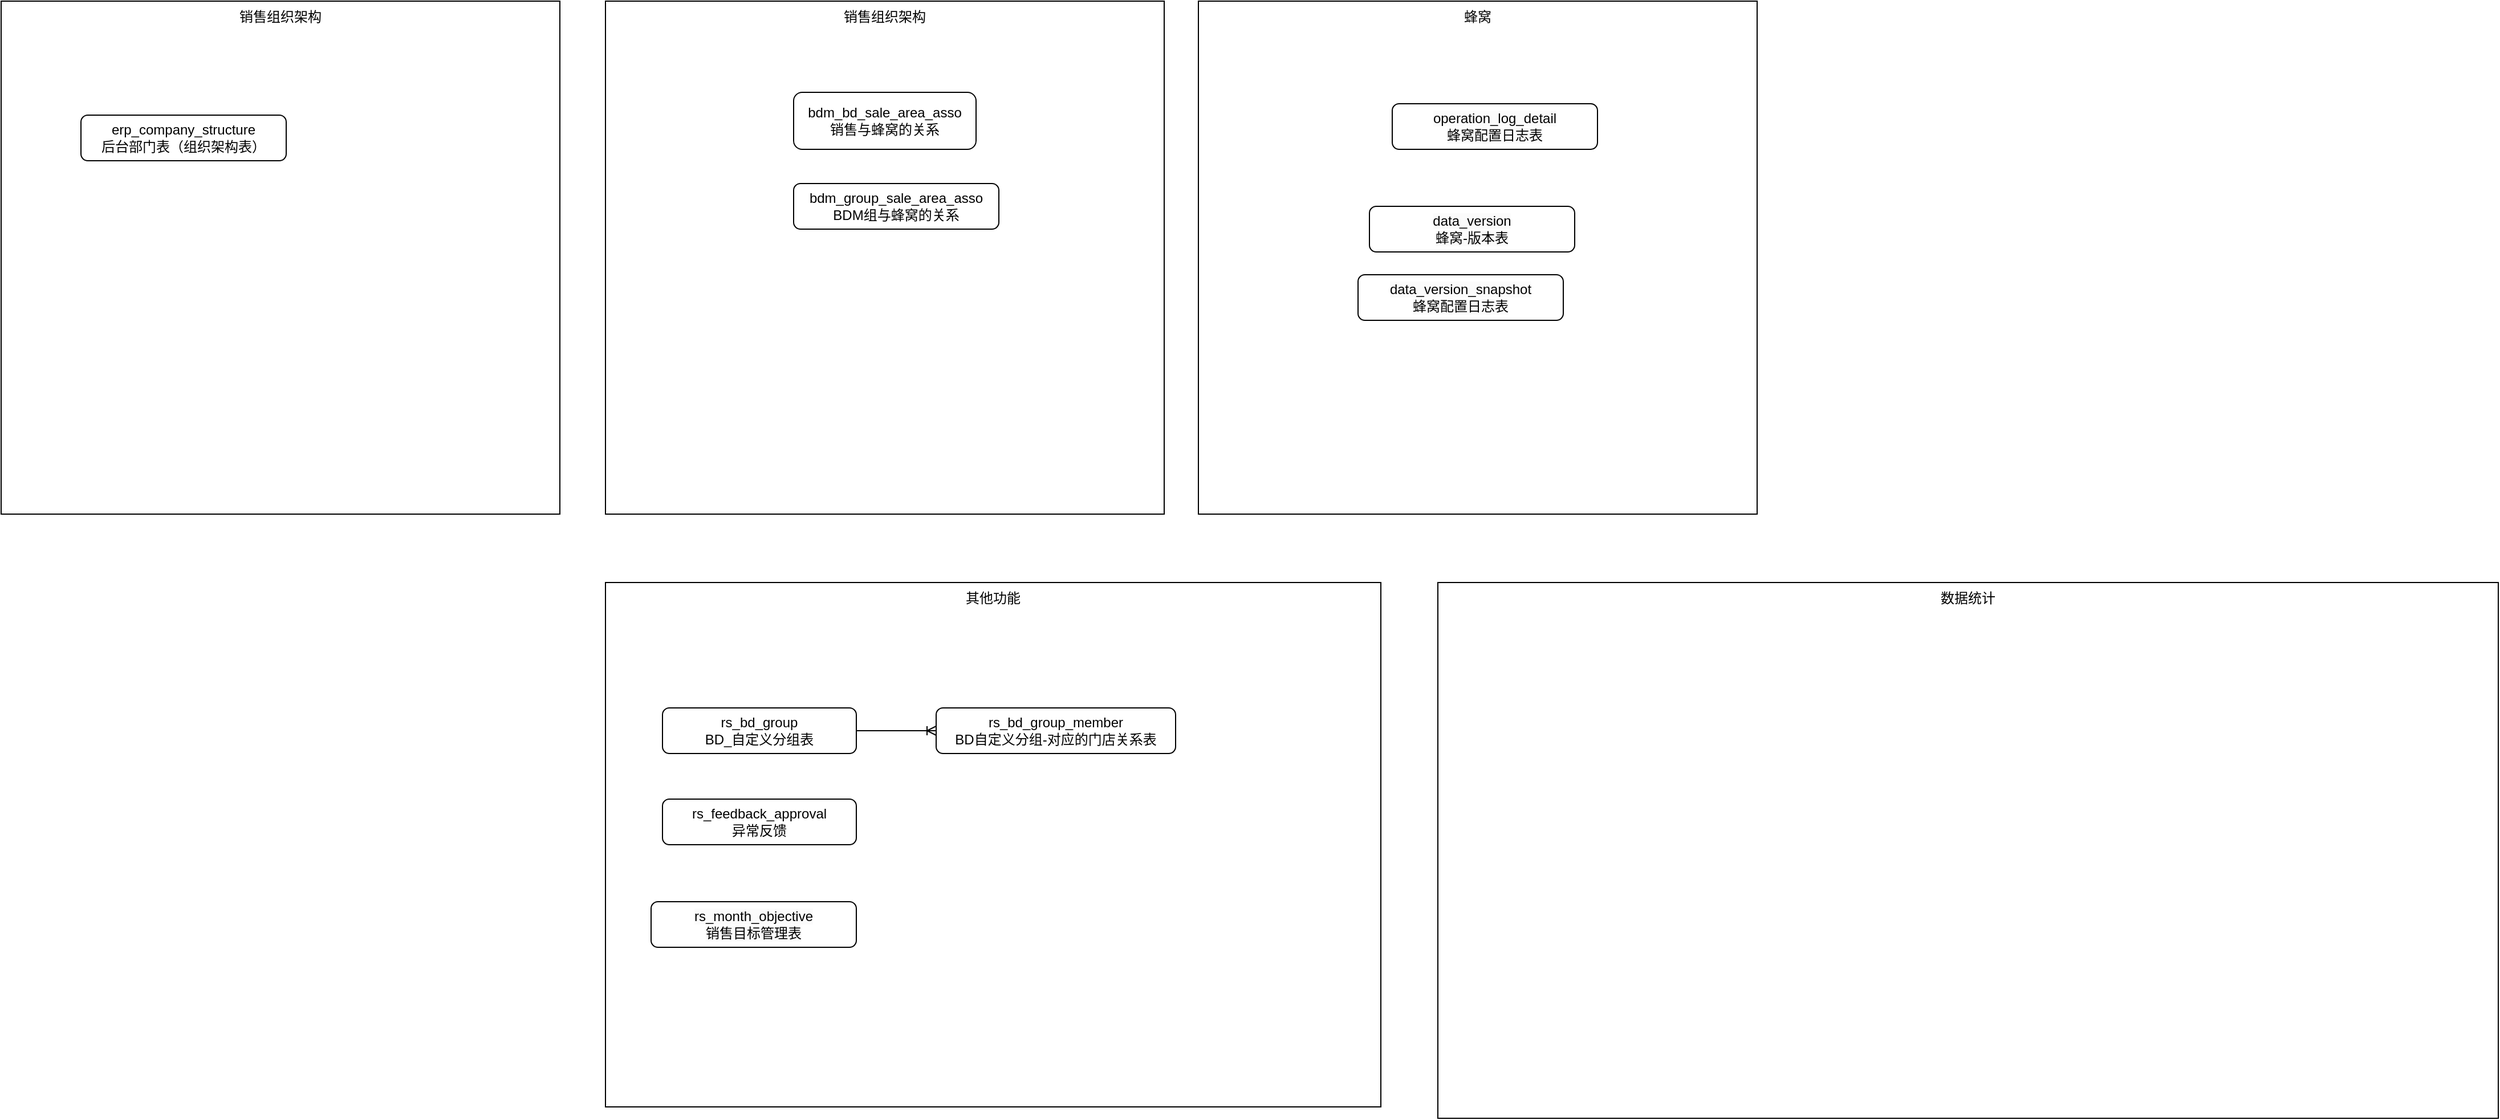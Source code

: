 <mxfile version="24.7.7">
  <diagram id="R2lEEEUBdFMjLlhIrx00" name="Page-1">
    <mxGraphModel dx="1878" dy="2388" grid="1" gridSize="10" guides="1" tooltips="1" connect="1" arrows="1" fold="1" page="1" pageScale="1" pageWidth="850" pageHeight="1100" math="0" shadow="0" extFonts="Permanent Marker^https://fonts.googleapis.com/css?family=Permanent+Marker">
      <root>
        <mxCell id="0" />
        <mxCell id="1" parent="0" />
        <mxCell id="voOGj-463A1Rn_cRMt4_-20" value="销售组织架构" style="rounded=0;whiteSpace=wrap;html=1;verticalAlign=top;" vertex="1" parent="1">
          <mxGeometry x="30" y="-250" width="490" height="450" as="geometry" />
        </mxCell>
        <mxCell id="voOGj-463A1Rn_cRMt4_-18" value="蜂窝" style="rounded=0;whiteSpace=wrap;html=1;verticalAlign=top;" vertex="1" parent="1">
          <mxGeometry x="1080" y="-250" width="490" height="450" as="geometry" />
        </mxCell>
        <mxCell id="voOGj-463A1Rn_cRMt4_-17" value="销售组织架构" style="rounded=0;whiteSpace=wrap;html=1;verticalAlign=top;" vertex="1" parent="1">
          <mxGeometry x="560" y="-250" width="490" height="450" as="geometry" />
        </mxCell>
        <mxCell id="voOGj-463A1Rn_cRMt4_-10" value="其他功能" style="rounded=0;whiteSpace=wrap;html=1;verticalAlign=top;" vertex="1" parent="1">
          <mxGeometry x="560" y="260" width="680" height="460" as="geometry" />
        </mxCell>
        <mxCell id="pBtrlKyEKU45YTtjNklL-4" value="bdm_bd_sale_area_asso&lt;br&gt;销售与蜂窝的关系" style="rounded=1;whiteSpace=wrap;html=1;" parent="1" vertex="1">
          <mxGeometry x="725" y="-170" width="160" height="50" as="geometry" />
        </mxCell>
        <mxCell id="pBtrlKyEKU45YTtjNklL-7" value="bdm_group_sale_area_asso&lt;br&gt;BDM组与蜂窝的关系" style="rounded=1;whiteSpace=wrap;html=1;" parent="1" vertex="1">
          <mxGeometry x="725" y="-90" width="180" height="40" as="geometry" />
        </mxCell>
        <mxCell id="pBtrlKyEKU45YTtjNklL-8" value="erp_company_structure&lt;br&gt;后台部门表（组织架构表）" style="rounded=1;whiteSpace=wrap;html=1;" parent="1" vertex="1">
          <mxGeometry x="100" y="-150" width="180" height="40" as="geometry" />
        </mxCell>
        <mxCell id="voOGj-463A1Rn_cRMt4_-2" value="&lt;span style=&quot;color: rgb(0, 0, 0); font-family: Helvetica; font-size: 12px; font-style: normal; font-variant-ligatures: normal; font-variant-caps: normal; font-weight: 400; letter-spacing: normal; orphans: 2; text-align: left; text-indent: 0px; text-transform: none; widows: 2; word-spacing: 0px; -webkit-text-stroke-width: 0px; white-space: normal; background-color: rgb(251, 251, 251); text-decoration-thickness: initial; text-decoration-style: initial; text-decoration-color: initial; display: inline !important; float: none;&quot;&gt;operation_log_detail&lt;br&gt;蜂窝配置日志表&lt;/span&gt;" style="rounded=1;whiteSpace=wrap;html=1;" vertex="1" parent="1">
          <mxGeometry x="1250" y="-160" width="180" height="40" as="geometry" />
        </mxCell>
        <mxCell id="voOGj-463A1Rn_cRMt4_-3" value="&lt;span style=&quot;color: rgb(0, 0, 0); font-family: Helvetica; font-size: 12px; font-style: normal; font-variant-ligatures: normal; font-variant-caps: normal; font-weight: 400; letter-spacing: normal; orphans: 2; text-align: left; text-indent: 0px; text-transform: none; widows: 2; word-spacing: 0px; -webkit-text-stroke-width: 0px; white-space: normal; background-color: rgb(251, 251, 251); text-decoration-thickness: initial; text-decoration-style: initial; text-decoration-color: initial; display: inline !important; float: none;&quot;&gt;data_version&lt;br&gt;蜂窝-版本表&lt;/span&gt;" style="rounded=1;whiteSpace=wrap;html=1;" vertex="1" parent="1">
          <mxGeometry x="1230" y="-70" width="180" height="40" as="geometry" />
        </mxCell>
        <mxCell id="voOGj-463A1Rn_cRMt4_-4" value="&lt;span style=&quot;color: rgb(0, 0, 0); font-family: Helvetica; font-size: 12px; font-style: normal; font-variant-ligatures: normal; font-variant-caps: normal; font-weight: 400; letter-spacing: normal; orphans: 2; text-align: left; text-indent: 0px; text-transform: none; widows: 2; word-spacing: 0px; -webkit-text-stroke-width: 0px; white-space: normal; background-color: rgb(251, 251, 251); text-decoration-thickness: initial; text-decoration-style: initial; text-decoration-color: initial; display: inline !important; float: none;&quot;&gt;data_version_snapshot&lt;br&gt;蜂窝配置日志表&lt;/span&gt;" style="rounded=1;whiteSpace=wrap;html=1;" vertex="1" parent="1">
          <mxGeometry x="1220" y="-10" width="180" height="40" as="geometry" />
        </mxCell>
        <mxCell id="voOGj-463A1Rn_cRMt4_-6" value="rs_bd_group&lt;br&gt;BD_自定义分组表" style="rounded=1;whiteSpace=wrap;html=1;" vertex="1" parent="1">
          <mxGeometry x="610" y="370" width="170" height="40" as="geometry" />
        </mxCell>
        <mxCell id="voOGj-463A1Rn_cRMt4_-7" value="rs_bd_group_member&lt;br&gt;BD自定义分组-对应的门店关系表" style="rounded=1;whiteSpace=wrap;html=1;" vertex="1" parent="1">
          <mxGeometry x="850" y="370" width="210" height="40" as="geometry" />
        </mxCell>
        <mxCell id="voOGj-463A1Rn_cRMt4_-8" value="rs_feedback_approval&lt;br&gt;异常反馈" style="rounded=1;whiteSpace=wrap;html=1;" vertex="1" parent="1">
          <mxGeometry x="610" y="450" width="170" height="40" as="geometry" />
        </mxCell>
        <mxCell id="voOGj-463A1Rn_cRMt4_-12" value="" style="edgeStyle=entityRelationEdgeStyle;fontSize=12;html=1;endArrow=ERoneToMany;rounded=0;entryX=0;entryY=0.5;entryDx=0;entryDy=0;" edge="1" parent="1" target="voOGj-463A1Rn_cRMt4_-7">
          <mxGeometry width="100" height="100" relative="1" as="geometry">
            <mxPoint x="780" y="390" as="sourcePoint" />
            <mxPoint x="880" y="290" as="targetPoint" />
          </mxGeometry>
        </mxCell>
        <mxCell id="voOGj-463A1Rn_cRMt4_-13" value="数据统计" style="rounded=0;whiteSpace=wrap;html=1;verticalAlign=top;" vertex="1" parent="1">
          <mxGeometry x="1290" y="260" width="930" height="470" as="geometry" />
        </mxCell>
        <mxCell id="voOGj-463A1Rn_cRMt4_-16" value="&lt;span style=&quot;color: rgb(0, 0, 0); font-family: Helvetica; font-size: 12px; font-style: normal; font-variant-ligatures: normal; font-variant-caps: normal; font-weight: 400; letter-spacing: normal; orphans: 2; text-align: left; text-indent: 0px; text-transform: none; widows: 2; word-spacing: 0px; -webkit-text-stroke-width: 0px; white-space: normal; background-color: rgb(251, 251, 251); text-decoration-thickness: initial; text-decoration-style: initial; text-decoration-color: initial; display: inline !important; float: none;&quot;&gt;rs_month_objective&lt;br&gt;销售目标管理表&lt;/span&gt;" style="rounded=1;whiteSpace=wrap;html=1;" vertex="1" parent="1">
          <mxGeometry x="600" y="540" width="180" height="40" as="geometry" />
        </mxCell>
      </root>
    </mxGraphModel>
  </diagram>
</mxfile>
